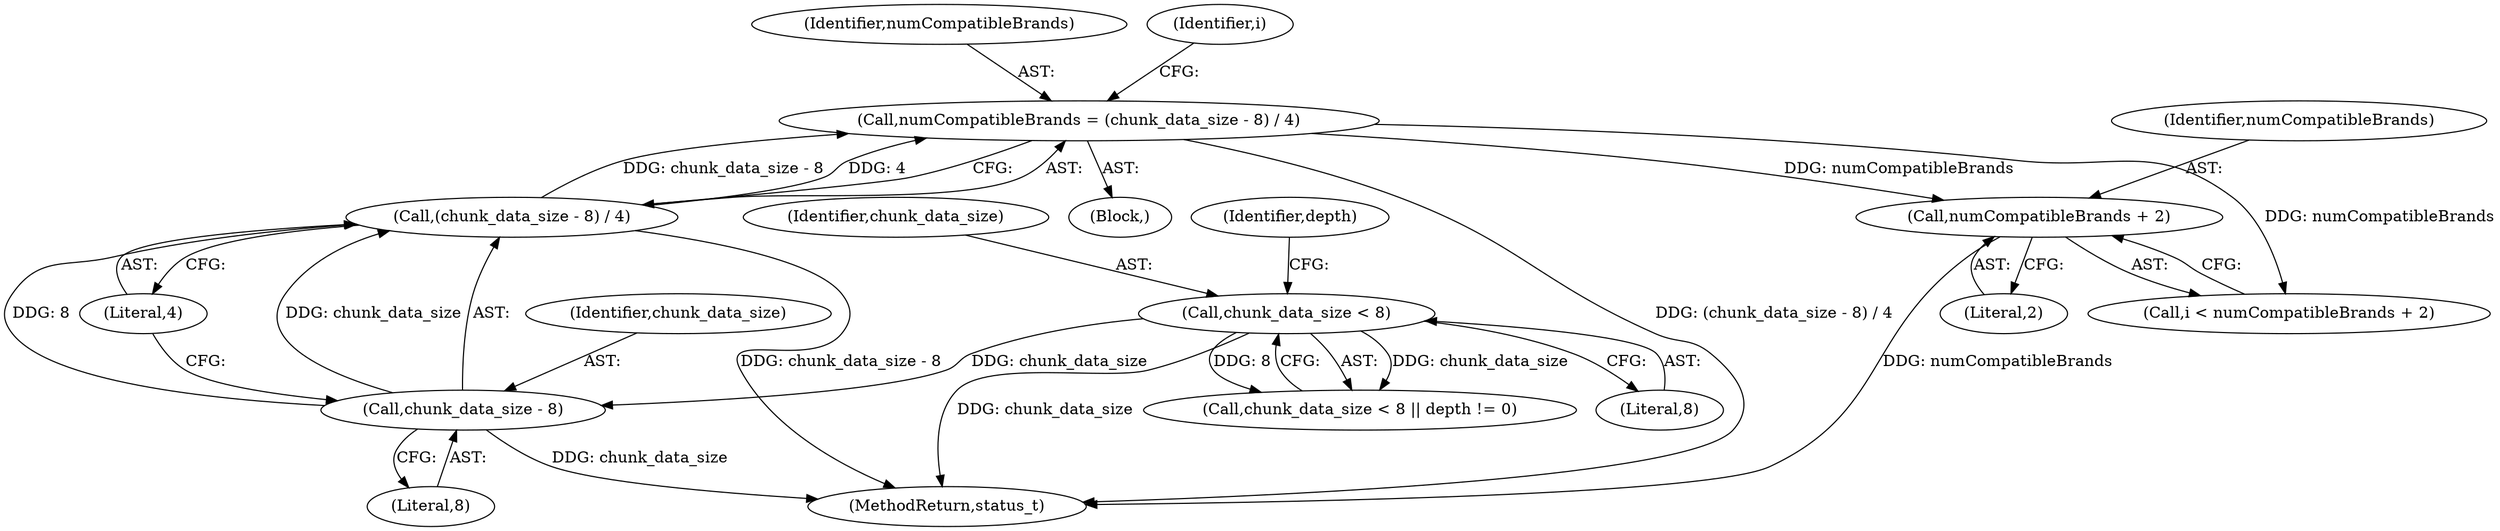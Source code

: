 digraph "0_Android_8a3a2f6ea7defe1a81bb32b3c9f3537f84749b9d@API" {
"1003845" [label="(Call,numCompatibleBrands + 2)"];
"1003831" [label="(Call,numCompatibleBrands = (chunk_data_size - 8) / 4)"];
"1003833" [label="(Call,(chunk_data_size - 8) / 4)"];
"1003834" [label="(Call,chunk_data_size - 8)"];
"1003814" [label="(Call,chunk_data_size < 8)"];
"1003818" [label="(Identifier,depth)"];
"1003834" [label="(Call,chunk_data_size - 8)"];
"1003811" [label="(Block,)"];
"1003847" [label="(Literal,2)"];
"1003923" [label="(MethodReturn,status_t)"];
"1003814" [label="(Call,chunk_data_size < 8)"];
"1003846" [label="(Identifier,numCompatibleBrands)"];
"1003831" [label="(Call,numCompatibleBrands = (chunk_data_size - 8) / 4)"];
"1003813" [label="(Call,chunk_data_size < 8 || depth != 0)"];
"1003836" [label="(Literal,8)"];
"1003835" [label="(Identifier,chunk_data_size)"];
"1003843" [label="(Call,i < numCompatibleBrands + 2)"];
"1003845" [label="(Call,numCompatibleBrands + 2)"];
"1003816" [label="(Literal,8)"];
"1003815" [label="(Identifier,chunk_data_size)"];
"1003833" [label="(Call,(chunk_data_size - 8) / 4)"];
"1003837" [label="(Literal,4)"];
"1003832" [label="(Identifier,numCompatibleBrands)"];
"1003841" [label="(Identifier,i)"];
"1003845" -> "1003843"  [label="AST: "];
"1003845" -> "1003847"  [label="CFG: "];
"1003846" -> "1003845"  [label="AST: "];
"1003847" -> "1003845"  [label="AST: "];
"1003843" -> "1003845"  [label="CFG: "];
"1003845" -> "1003923"  [label="DDG: numCompatibleBrands"];
"1003831" -> "1003845"  [label="DDG: numCompatibleBrands"];
"1003831" -> "1003811"  [label="AST: "];
"1003831" -> "1003833"  [label="CFG: "];
"1003832" -> "1003831"  [label="AST: "];
"1003833" -> "1003831"  [label="AST: "];
"1003841" -> "1003831"  [label="CFG: "];
"1003831" -> "1003923"  [label="DDG: (chunk_data_size - 8) / 4"];
"1003833" -> "1003831"  [label="DDG: chunk_data_size - 8"];
"1003833" -> "1003831"  [label="DDG: 4"];
"1003831" -> "1003843"  [label="DDG: numCompatibleBrands"];
"1003833" -> "1003837"  [label="CFG: "];
"1003834" -> "1003833"  [label="AST: "];
"1003837" -> "1003833"  [label="AST: "];
"1003833" -> "1003923"  [label="DDG: chunk_data_size - 8"];
"1003834" -> "1003833"  [label="DDG: chunk_data_size"];
"1003834" -> "1003833"  [label="DDG: 8"];
"1003834" -> "1003836"  [label="CFG: "];
"1003835" -> "1003834"  [label="AST: "];
"1003836" -> "1003834"  [label="AST: "];
"1003837" -> "1003834"  [label="CFG: "];
"1003834" -> "1003923"  [label="DDG: chunk_data_size"];
"1003814" -> "1003834"  [label="DDG: chunk_data_size"];
"1003814" -> "1003813"  [label="AST: "];
"1003814" -> "1003816"  [label="CFG: "];
"1003815" -> "1003814"  [label="AST: "];
"1003816" -> "1003814"  [label="AST: "];
"1003818" -> "1003814"  [label="CFG: "];
"1003813" -> "1003814"  [label="CFG: "];
"1003814" -> "1003923"  [label="DDG: chunk_data_size"];
"1003814" -> "1003813"  [label="DDG: chunk_data_size"];
"1003814" -> "1003813"  [label="DDG: 8"];
}
